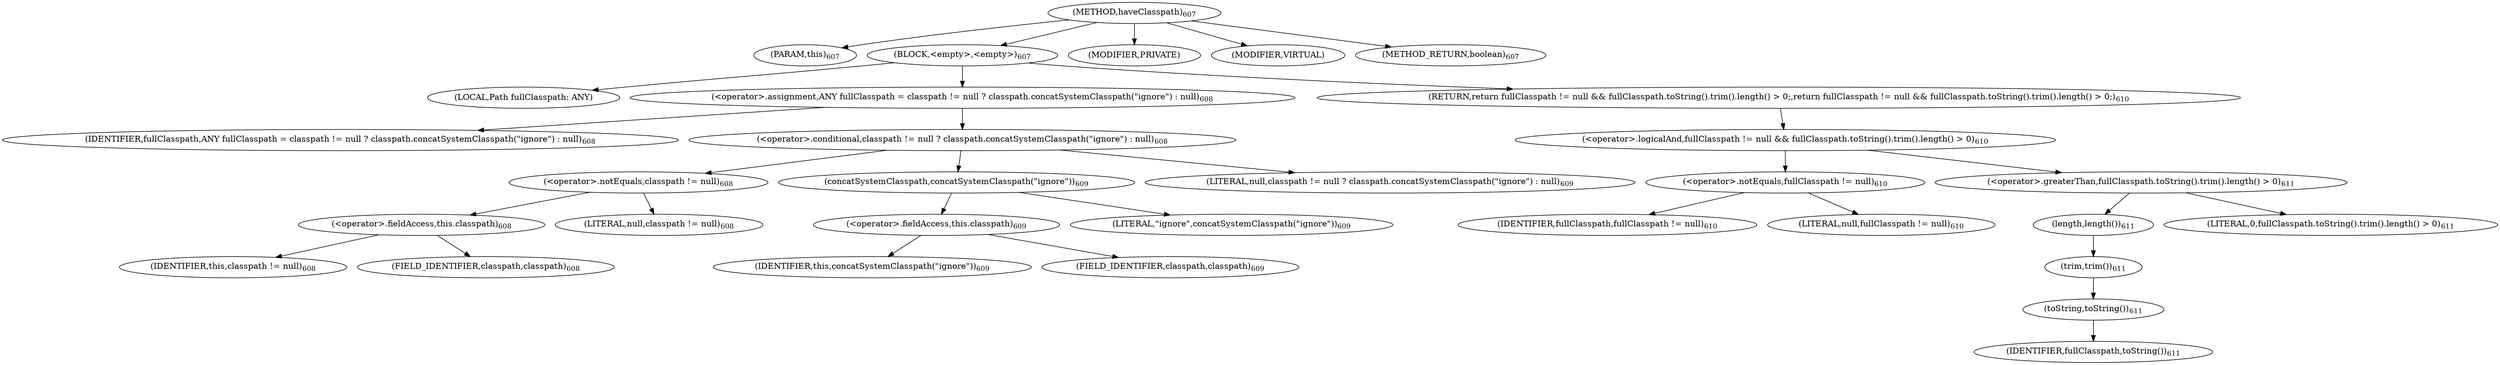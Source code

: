 digraph "haveClasspath" {  
"1177" [label = <(METHOD,haveClasspath)<SUB>607</SUB>> ]
"1178" [label = <(PARAM,this)<SUB>607</SUB>> ]
"1179" [label = <(BLOCK,&lt;empty&gt;,&lt;empty&gt;)<SUB>607</SUB>> ]
"1180" [label = <(LOCAL,Path fullClasspath: ANY)> ]
"1181" [label = <(&lt;operator&gt;.assignment,ANY fullClasspath = classpath != null ? classpath.concatSystemClasspath(&quot;ignore&quot;) : null)<SUB>608</SUB>> ]
"1182" [label = <(IDENTIFIER,fullClasspath,ANY fullClasspath = classpath != null ? classpath.concatSystemClasspath(&quot;ignore&quot;) : null)<SUB>608</SUB>> ]
"1183" [label = <(&lt;operator&gt;.conditional,classpath != null ? classpath.concatSystemClasspath(&quot;ignore&quot;) : null)<SUB>608</SUB>> ]
"1184" [label = <(&lt;operator&gt;.notEquals,classpath != null)<SUB>608</SUB>> ]
"1185" [label = <(&lt;operator&gt;.fieldAccess,this.classpath)<SUB>608</SUB>> ]
"1186" [label = <(IDENTIFIER,this,classpath != null)<SUB>608</SUB>> ]
"1187" [label = <(FIELD_IDENTIFIER,classpath,classpath)<SUB>608</SUB>> ]
"1188" [label = <(LITERAL,null,classpath != null)<SUB>608</SUB>> ]
"1189" [label = <(concatSystemClasspath,concatSystemClasspath(&quot;ignore&quot;))<SUB>609</SUB>> ]
"1190" [label = <(&lt;operator&gt;.fieldAccess,this.classpath)<SUB>609</SUB>> ]
"1191" [label = <(IDENTIFIER,this,concatSystemClasspath(&quot;ignore&quot;))<SUB>609</SUB>> ]
"1192" [label = <(FIELD_IDENTIFIER,classpath,classpath)<SUB>609</SUB>> ]
"1193" [label = <(LITERAL,&quot;ignore&quot;,concatSystemClasspath(&quot;ignore&quot;))<SUB>609</SUB>> ]
"1194" [label = <(LITERAL,null,classpath != null ? classpath.concatSystemClasspath(&quot;ignore&quot;) : null)<SUB>609</SUB>> ]
"1195" [label = <(RETURN,return fullClasspath != null &amp;&amp; fullClasspath.toString().trim().length() &gt; 0;,return fullClasspath != null &amp;&amp; fullClasspath.toString().trim().length() &gt; 0;)<SUB>610</SUB>> ]
"1196" [label = <(&lt;operator&gt;.logicalAnd,fullClasspath != null &amp;&amp; fullClasspath.toString().trim().length() &gt; 0)<SUB>610</SUB>> ]
"1197" [label = <(&lt;operator&gt;.notEquals,fullClasspath != null)<SUB>610</SUB>> ]
"1198" [label = <(IDENTIFIER,fullClasspath,fullClasspath != null)<SUB>610</SUB>> ]
"1199" [label = <(LITERAL,null,fullClasspath != null)<SUB>610</SUB>> ]
"1200" [label = <(&lt;operator&gt;.greaterThan,fullClasspath.toString().trim().length() &gt; 0)<SUB>611</SUB>> ]
"1201" [label = <(length,length())<SUB>611</SUB>> ]
"1202" [label = <(trim,trim())<SUB>611</SUB>> ]
"1203" [label = <(toString,toString())<SUB>611</SUB>> ]
"1204" [label = <(IDENTIFIER,fullClasspath,toString())<SUB>611</SUB>> ]
"1205" [label = <(LITERAL,0,fullClasspath.toString().trim().length() &gt; 0)<SUB>611</SUB>> ]
"1206" [label = <(MODIFIER,PRIVATE)> ]
"1207" [label = <(MODIFIER,VIRTUAL)> ]
"1208" [label = <(METHOD_RETURN,boolean)<SUB>607</SUB>> ]
  "1177" -> "1178" 
  "1177" -> "1179" 
  "1177" -> "1206" 
  "1177" -> "1207" 
  "1177" -> "1208" 
  "1179" -> "1180" 
  "1179" -> "1181" 
  "1179" -> "1195" 
  "1181" -> "1182" 
  "1181" -> "1183" 
  "1183" -> "1184" 
  "1183" -> "1189" 
  "1183" -> "1194" 
  "1184" -> "1185" 
  "1184" -> "1188" 
  "1185" -> "1186" 
  "1185" -> "1187" 
  "1189" -> "1190" 
  "1189" -> "1193" 
  "1190" -> "1191" 
  "1190" -> "1192" 
  "1195" -> "1196" 
  "1196" -> "1197" 
  "1196" -> "1200" 
  "1197" -> "1198" 
  "1197" -> "1199" 
  "1200" -> "1201" 
  "1200" -> "1205" 
  "1201" -> "1202" 
  "1202" -> "1203" 
  "1203" -> "1204" 
}

